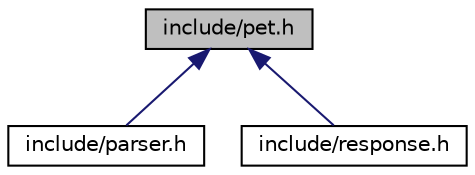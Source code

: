 digraph "include/pet.h"
{
  edge [fontname="Helvetica",fontsize="10",labelfontname="Helvetica",labelfontsize="10"];
  node [fontname="Helvetica",fontsize="10",shape=record];
  Node1 [label="include/pet.h",height=0.2,width=0.4,color="black", fillcolor="grey75", style="filled", fontcolor="black"];
  Node1 -> Node2 [dir="back",color="midnightblue",fontsize="10",style="solid",fontname="Helvetica"];
  Node2 [label="include/parser.h",height=0.2,width=0.4,color="black", fillcolor="white", style="filled",URL="$parser_8h.html",tooltip="Json parser for responce strings. "];
  Node1 -> Node3 [dir="back",color="midnightblue",fontsize="10",style="solid",fontname="Helvetica"];
  Node3 [label="include/response.h",height=0.2,width=0.4,color="black", fillcolor="white", style="filled",URL="$response_8h.html",tooltip="Wrapper for server response. "];
}
